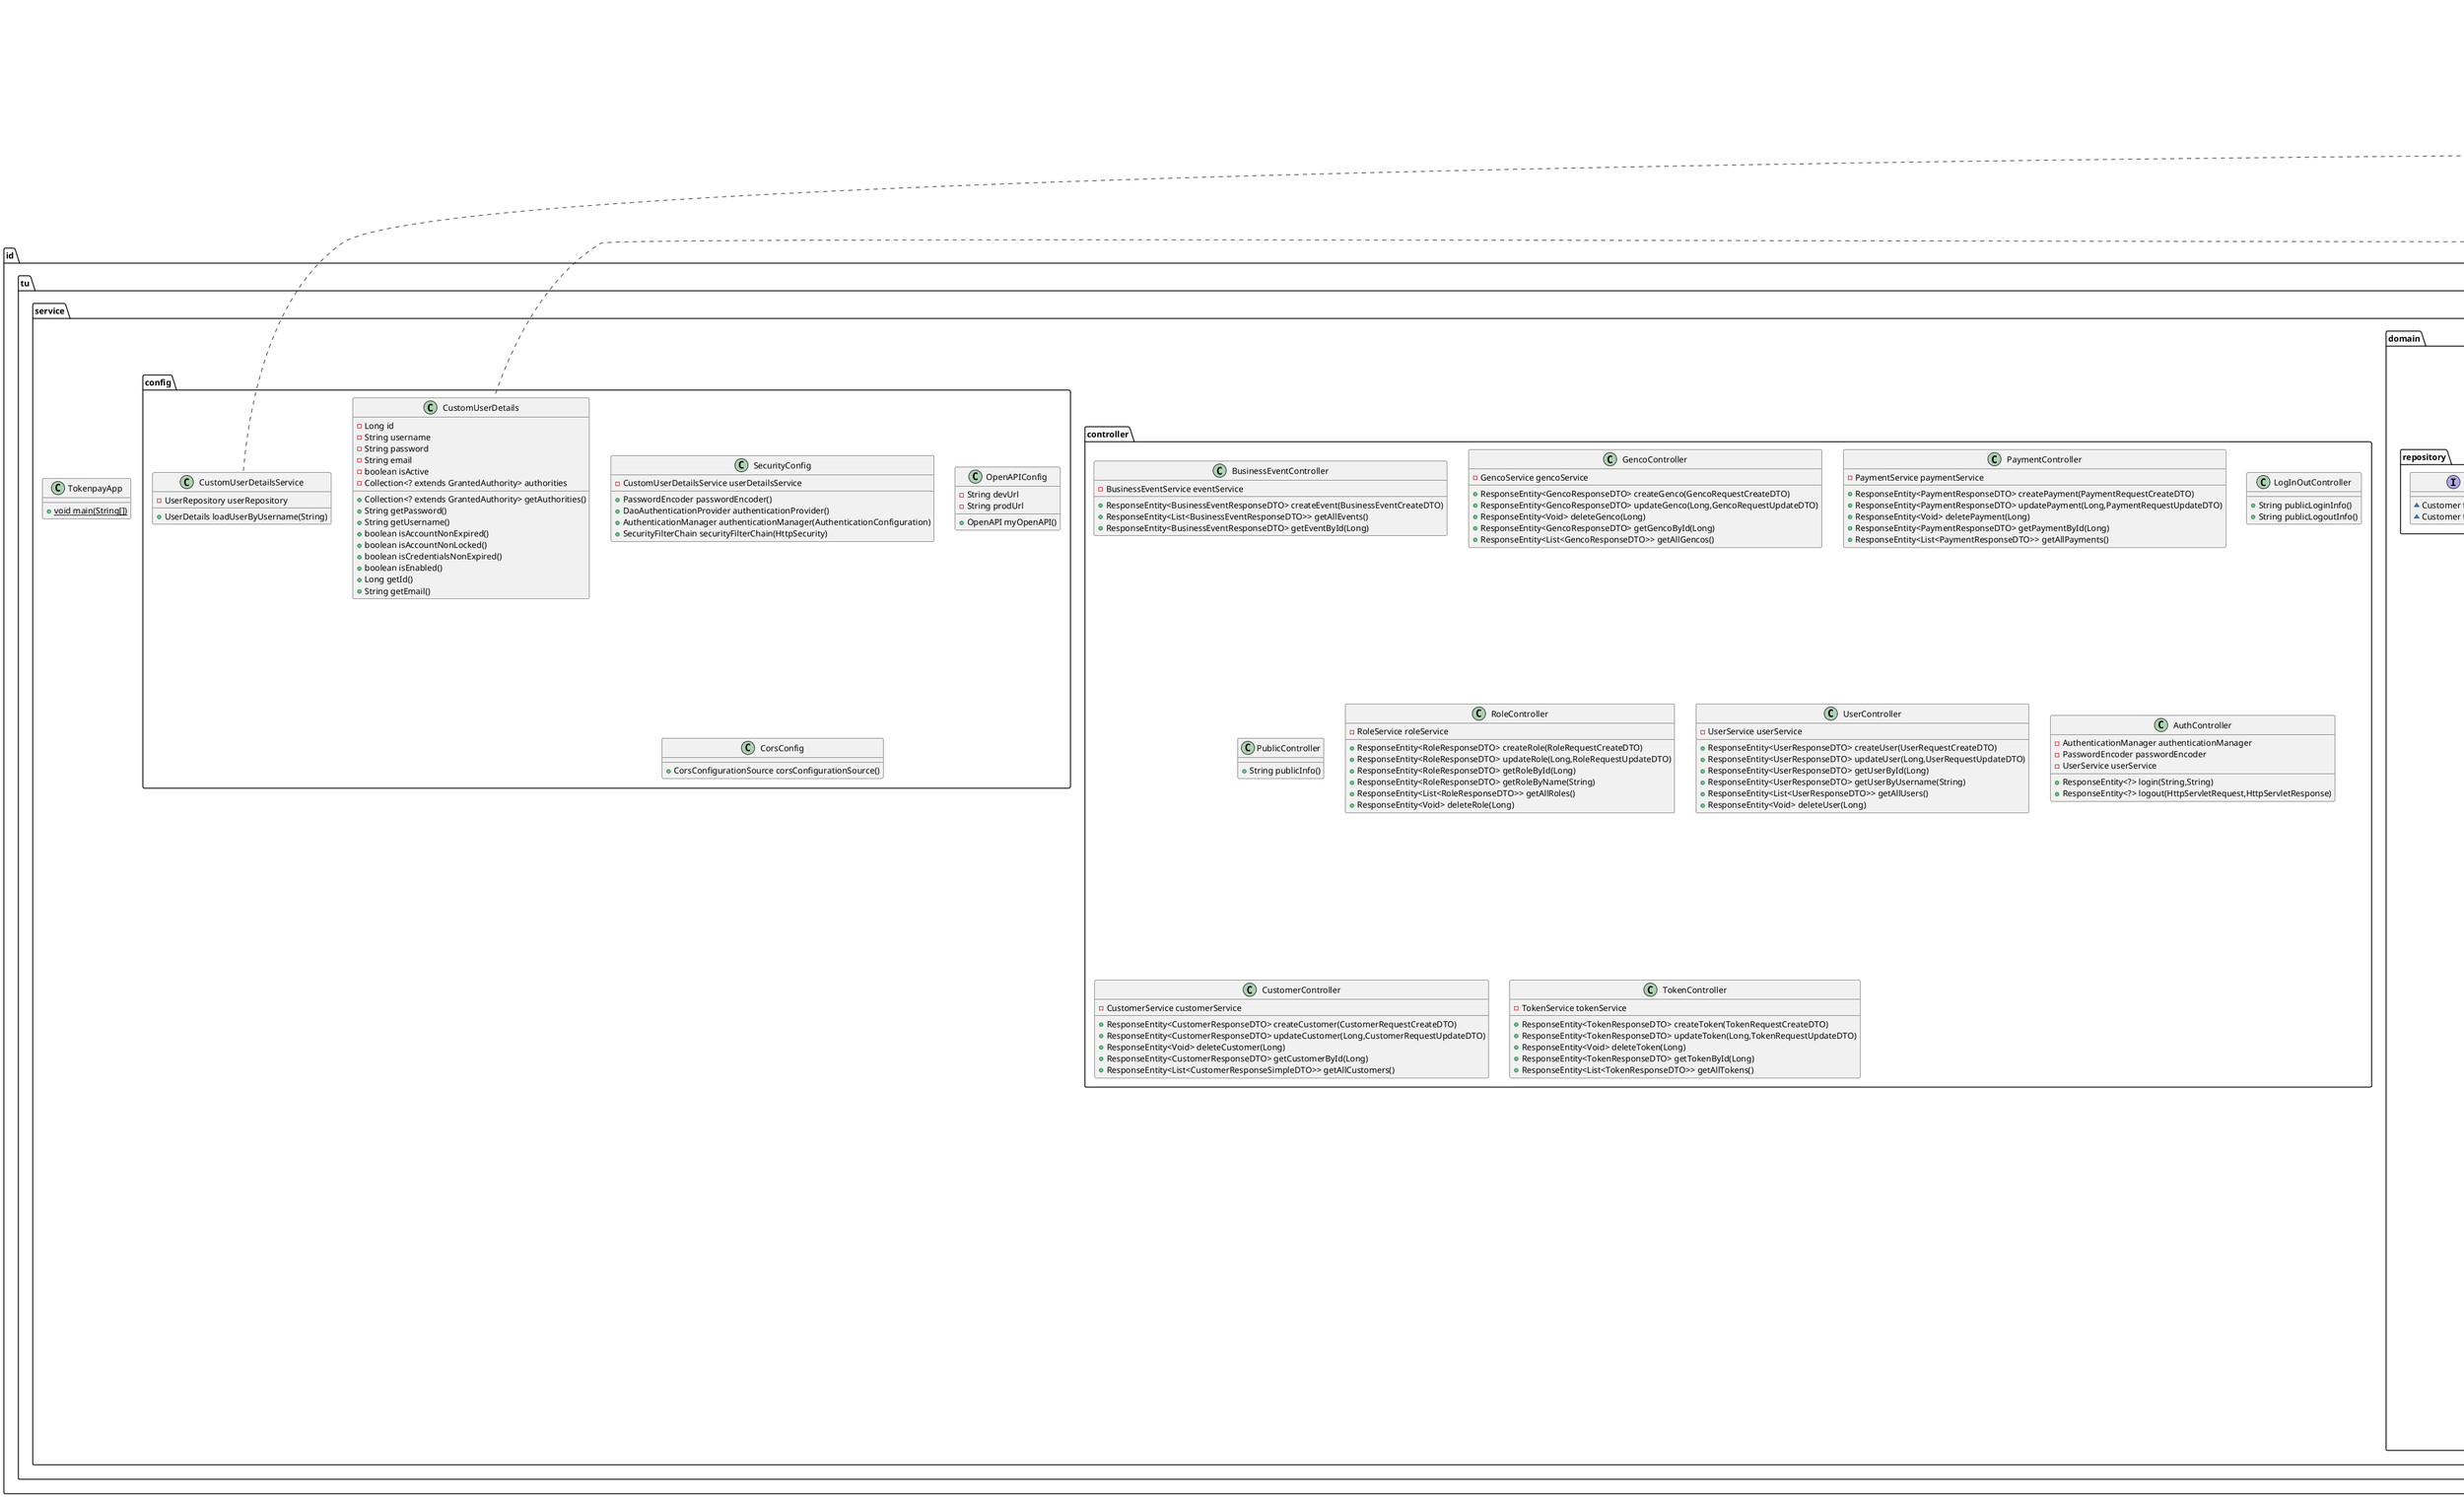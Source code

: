 @startuml
class id.tu.service.domain.dto.role.RoleResponseDTO {
- Long id
- String name
- String description
- LocalDateTime createdAt
- LocalDateTime updatedAt
}

interface id.tu.service.domain.mapper.BusinessEventMapper {
~ BusinessEvent toEntity(BusinessEventCreateDTO)
~ BusinessEventResponseDTO toResponseDTO(BusinessEvent)
~ void updateEntity(BusinessEvent,BusinessEventCreateDTO)
}

class id.tu.service.domain.model.genco.Genco {
- Long id
- String name
- String address
- String contactNumber
- String email
- Boolean isActive
- LocalDateTime createdAt
- LocalDateTime updatedAt
# void onCreate()
# void onUpdate()
}


class id.tu.service.domain.dto.customer.CustomerRequestUpdateDTO {
- Long id
- String name
- String email
- String phoneNumber
- String address
- String meterNumber
- TariffType tariffType
- Long gencoId
- CustomerType customerType
- CustomerStatus customerStatus
- String avatar
- String note
- Long userId
}

interface id.tu.service.domain.service.CustomerService {
~ CustomerResponseDTO createCustomer(CustomerRequestCreateDTO)
~ CustomerResponseDTO updateCustomer(Long,CustomerRequestUpdateDTO)
~ void deleteCustomer(Long)
~ CustomerResponseDTO getCustomerById(Long)
~ List<CustomerResponseSimpleDTO> getAllCustomers()
}

class id.tu.service.domain.dto.token.TokenResponseSimpleDTO {
- Long id
- String tokenCode
- Double amount
}

class id.tu.service.domain.dto.role.RoleRequestUpdateDTO {
- Long id
- String name
- String description
- Long updatedById
}

class id.tu.service.controller.BusinessEventController {
- BusinessEventService eventService
+ ResponseEntity<BusinessEventResponseDTO> createEvent(BusinessEventCreateDTO)
+ ResponseEntity<List<BusinessEventResponseDTO>> getAllEvents()
+ ResponseEntity<BusinessEventResponseDTO> getEventById(Long)
}


class id.tu.service.domain.dto.payment.PaymentRequestCreateDTO {
- Long tokenId
- Long customerId
- Double energyUsage
- Double amountPaid
- Double ppn
- Double ppj
- Double materai
- Double bankFee
- Double serviceFee
- Double total
- PaymentMethod paymentMethod
- String qris
- PaymentStatus paymentStatus
- PaymentPromo paymentPromo
- String note
}

interface id.tu.service.domain.mapper.PaymentMapper {
~ Payment toEntity(PaymentRequestCreateDTO)
~ void updateEntity(Payment,PaymentRequestUpdateDTO)
~ PaymentResponseDTO toResponseDTO(Payment)
}

class id.tu.service.domain.init.GencoDataInitializer {
- GencoRepository gencoRepository
+ void run(String)
}


enum id.tu.service.domain.model.customer.TariffType {
+  PREPAID
+  POSTPAID
}

class id.tu.service.controller.GencoController {
- GencoService gencoService
+ ResponseEntity<GencoResponseDTO> createGenco(GencoRequestCreateDTO)
+ ResponseEntity<GencoResponseDTO> updateGenco(Long,GencoRequestUpdateDTO)
+ ResponseEntity<Void> deleteGenco(Long)
+ ResponseEntity<GencoResponseDTO> getGencoById(Long)
+ ResponseEntity<List<GencoResponseDTO>> getAllGencos()
}


class id.tu.service.domain.dto.user.UserResponseSimpleDTO {
- Long id
- String username
- String email
}

class id.tu.service.domain.service.impl.UserServiceImpl {
- UserRepository userRepository
- UserMapper userMapper
- PasswordEncoder passwordEncoder
+ UserResponseDTO createUser(UserRequestCreateDTO)
+ UserResponseDTO updateUser(Long,UserRequestUpdateDTO)
+ UserResponseDTO getUserById(Long)
+ UserResponseDTO getUserByUsername(String)
+ List<UserResponseDTO> getAllUsers()
+ void deleteUserById(Long)
}


class id.tu.service.domain.model.token.Token {
- Long id
- String tokenCode
- Double amount
- Double unitsPurchased
- Genco genco
- LocalDateTime createdAt
- LocalDateTime expiresAt
- TokenStatus tokenStatus
- TokenType tokenType
# void onCreate()
}


interface id.tu.service.domain.repository.BusinessEventRepository {
}
class id.tu.service.domain.dto.token.TokenRequestCreateDTO {
- String tokenCode
- Double amount
- Double unitsPurchased
- Long gencoId
- LocalDateTime expiresAt
- TokenStatus tokenStatus
- TokenType tokenType
}

enum id.tu.service.domain.model.token.TokenType {
+  PUBLIC
+  PRIVATE
}

class id.tu.service.controller.PaymentController {
- PaymentService paymentService
+ ResponseEntity<PaymentResponseDTO> createPayment(PaymentRequestCreateDTO)
+ ResponseEntity<PaymentResponseDTO> updatePayment(Long,PaymentRequestUpdateDTO)
+ ResponseEntity<Void> deletePayment(Long)
+ ResponseEntity<PaymentResponseDTO> getPaymentById(Long)
+ ResponseEntity<List<PaymentResponseDTO>> getAllPayments()
}


interface id.tu.service.domain.repository.RoleRepository {
~ Optional<Role> findByName(String)
}

class id.tu.service.domain.service.impl.CustomerServiceImpl {
- CustomerRepository customerRepository
- CustomerMapper customerMapper
+ CustomerResponseDTO createCustomer(CustomerRequestCreateDTO)
+ CustomerResponseDTO updateCustomer(Long,CustomerRequestUpdateDTO)
+ void deleteCustomer(Long)
+ CustomerResponseDTO getCustomerById(Long)
+ List<CustomerResponseSimpleDTO> getAllCustomers()
}


class id.tu.service.controller.LogInOutController {
+ String publicLoginInfo()
+ String publicLogoutInfo()
}

class id.tu.service.domain.dto.payment.PaymentResponseSimpleDTO {
- Long id
- Double amountPaid
- PaymentMethod paymentMethod
- PaymentStatus paymentStatus
- LocalDateTime timestamp
}

class id.tu.service.config.CustomUserDetails {
- Long id
- String username
- String password
- String email
- boolean isActive
- Collection<? extends GrantedAuthority> authorities
+ Collection<? extends GrantedAuthority> getAuthorities()
+ String getPassword()
+ String getUsername()
+ boolean isAccountNonExpired()
+ boolean isAccountNonLocked()
+ boolean isCredentialsNonExpired()
+ boolean isEnabled()
+ Long getId()
+ String getEmail()
}


interface id.tu.service.domain.mapper.TokenMapper {
~ Token toEntity(TokenRequestCreateDTO)
~ void updateEntity(Token,TokenRequestUpdateDTO)
~ TokenResponseDTO toResponseDTO(Token)
~ TokenResponseSimpleDTO toSimpleResponseDTO(Token)
}

class id.tu.service.domain.init.UserDataInitializer {
- UserRepository userRepository
- RoleRepository roleRepository
- PasswordEncoder passwordEncoder
+ void run(String)
- void initializeUsers()
- Role getRoleFromRepository(String)
}


class id.tu.service.domain.init.RoleDataInitializer {
- RoleRepository roleRepository
+ void run(String)
- void initializeRoles()
- Role createRole(String,String)
}


enum id.tu.service.domain.model.customer.CustomerType {
+  RESIDENTIAL
+  COMMERCIAL
+  INDUSTRIAL
}

class id.tu.service.domain.dto.token.TokenRequestUpdateDTO {
- Long id
- Double amount
- Double unitsPurchased
- Long gencoId
- LocalDateTime expiresAt
- TokenStatus tokenStatus
- TokenType tokenType
}

class id.tu.service.controller.PublicController {
+ String publicInfo()
}

class id.tu.service.domain.init.TokenDataInitializer {
- TokenRepository tokenRepository
- GencoRepository gencoRepository
+ void run(String)
}


class id.tu.service.domain.dto.customer.CustomerResponseSimpleDTO {
- Long id
- String name
- String email
- String phoneNumber
- String meterNumber
- TariffType tariffType
- CustomerType customerType
- CustomerStatus customerStatus
}

class id.tu.service.domain.service.impl.GencoServiceImpl {
- GencoRepository gencoRepository
- GencoMapper gencoMapper
- TokenRepository tokenRepository
+ GencoResponseDTO createGenco(GencoRequestCreateDTO)
+ GencoResponseDTO updateGenco(Long,GencoRequestUpdateDTO)
+ void deleteGenco(Long)
+ GencoResponseDTO getGencoById(Long)
+ List<GencoResponseDTO> getAllGencos()
}


class id.tu.service.domain.dto.payment.PaymentRequestUpdateDTO {
- Long id
- Double energyUsage
- Double amountPaid
- Double ppn
- Double ppj
- Double materai
- Double bankFee
- Double serviceFee
- Double total
- PaymentMethod paymentMethod
- String qris
- PaymentStatus paymentStatus
- PaymentPromo paymentPromo
- String note
}

interface id.tu.service.domain.mapper.RoleMapper {
~ {static} RoleMapper INSTANCE
~ RoleResponseDTO toResponseDTO(Role)
~ Role toEntity(RoleRequestCreateDTO)
~ Role toEntity(RoleRequestUpdateDTO)
~ void updateEntityFromDTO(RoleRequestUpdateDTO,Role)
}


class id.tu.service.config.SecurityConfig {
- CustomUserDetailsService userDetailsService
+ PasswordEncoder passwordEncoder()
+ DaoAuthenticationProvider authenticationProvider()
+ AuthenticationManager authenticationManager(AuthenticationConfiguration)
+ SecurityFilterChain securityFilterChain(HttpSecurity)
}


enum id.tu.service.domain.model.notif.BusinessEventType {
+  PAYMENT
}

interface id.tu.service.domain.repository.GencoRepository {
}
enum id.tu.service.domain.model.genco.GencoStatus {
}
class id.tu.service.domain.dto.genco.GencoResponseDTO {
- Long id
- String name
- String address
- String contactNumber
- String email
- Boolean isActive
- LocalDateTime createdAt
- LocalDateTime updatedAt
}

class id.tu.service.domain.dto.event.BusinessEventResponseDTO {
- Long id
- String eventName
- BusinessEventType eventType
- String description
- String customerName
- String tokenCode
- Double paymentAmount
- LocalDateTime occurredAt
- LocalDateTime createdAt
}

class id.tu.service.controller.RoleController {
- RoleService roleService
+ ResponseEntity<RoleResponseDTO> createRole(RoleRequestCreateDTO)
+ ResponseEntity<RoleResponseDTO> updateRole(Long,RoleRequestUpdateDTO)
+ ResponseEntity<RoleResponseDTO> getRoleById(Long)
+ ResponseEntity<RoleResponseDTO> getRoleByName(String)
+ ResponseEntity<List<RoleResponseDTO>> getAllRoles()
+ ResponseEntity<Void> deleteRole(Long)
}


class id.tu.service.domain.dto.user.UserRequestUpdateDTO {
- Long id
- String username
- String email
- String password
- Set<Long> roleIds
- UserStatus status
- Long updatedById
}

interface id.tu.service.domain.repository.UserRepository {
~ Optional<User> findByUsername(String)
~ boolean existsByEmail(String)
}

class id.tu.service.controller.UserController {
- UserService userService
+ ResponseEntity<UserResponseDTO> createUser(UserRequestCreateDTO)
+ ResponseEntity<UserResponseDTO> updateUser(Long,UserRequestUpdateDTO)
+ ResponseEntity<UserResponseDTO> getUserById(Long)
+ ResponseEntity<UserResponseDTO> getUserByUsername(String)
+ ResponseEntity<List<UserResponseDTO>> getAllUsers()
+ ResponseEntity<Void> deleteUser(Long)
}


class id.tu.service.domain.service.impl.BusinessEventServiceImpl {
- BusinessEventRepository eventRepository
- BusinessEventMapper eventMapper
+ BusinessEventResponseDTO createEvent(BusinessEventCreateDTO)
+ List<BusinessEventResponseDTO> getAllEvents()
+ BusinessEventResponseDTO getEventById(Long)
}


class id.tu.service.domain.dto.payment.PaymentResponseDTO {
- Long id
- Long tokenId
- String tokenCode
- Long customerId
- String customerName
- Double energyUsage
- Double amountPaid
- Double ppn
- Double ppj
- Double materai
- Double bankFee
- Double serviceFee
- Double total
- PaymentMethod paymentMethod
- String qris
- PaymentStatus paymentStatus
- PaymentPromo paymentPromo
- LocalDateTime timestamp
- String note
}

interface id.tu.service.domain.repository.PaymentRepository {
~ List<Token> findAllByTokenId(Long)
~ void deleteAllByTokenId(Long)
}

enum id.tu.service.domain.model.payment.PaymentStatus {
+  SUCCESS
}

class id.tu.service.domain.service.impl.RoleServiceImpl {
- RoleRepository roleRepository
- RoleMapper roleMapper
+ RoleResponseDTO createRole(RoleRequestCreateDTO)
+ RoleResponseDTO updateRole(Long,RoleRequestUpdateDTO)
+ RoleResponseDTO getRoleById(Long)
+ RoleResponseDTO getRoleByName(String)
+ List<RoleResponseDTO> getAllRoles()
+ void deleteRoleById(Long)
}


class id.tu.service.domain.init.CustomerDataInitializer {
- CustomerRepository customerRepository
+ void run(String)
}


interface id.tu.service.domain.service.TokenService {
~ TokenResponseDTO createToken(TokenRequestCreateDTO)
~ TokenResponseDTO updateToken(Long,TokenRequestUpdateDTO)
~ void deleteToken(Long)
~ TokenResponseDTO getTokenById(Long)
~ List<TokenResponseDTO> getAllTokens()
}

enum id.tu.service.domain.model.payment.PaymentPromo {
+  NO_PROMO
}

class id.tu.service.domain.dto.genco.GencoRequestUpdateDTO {
- Long id
- String name
- String address
- String contactNumber
- String email
- Boolean isActive
}

interface id.tu.service.domain.mapper.GencoMapper {
~ Genco toEntity(GencoRequestCreateDTO)
~ void updateEntity(Genco,GencoRequestUpdateDTO)
~ GencoResponseDTO toResponseDTO(Genco)
~ GencoResponseSimpleDTO toSimpleResponseDTO(Genco)
~ List<GencoResponseSimpleDTO> toSimpleResponseDTOList(List<Genco>)
}

class id.tu.service.domain.dto.user.UserRequestCreateDTO {
- String username
- String email
- String password
- Set<Long> roleIds
- UserStatus status
- Long createdById
}

class id.tu.service.domain.model.payment.Payment {
- Long id
- Token token
- Customer customer
- Double energyUsage
- Double amountPaid
- Double ppn
- Double ppj
- Double materai
- Double bankFee
- Double serviceFee
- Double total
- PaymentMethod paymentMethod
- String qris
- PaymentStatus paymentStatus
- PaymentPromo paymentPromo
- LocalDateTime timestamp
- String note
# void onCreate()
}


enum id.tu.service.domain.model.user.UserStatus {
+  ACTIVE
+  INACTIVE
+  TERMINATE
}

interface id.tu.service.domain.service.BusinessEventService {
~ BusinessEventResponseDTO createEvent(BusinessEventCreateDTO)
~ List<BusinessEventResponseDTO> getAllEvents()
~ BusinessEventResponseDTO getEventById(Long)
}

interface id.tu.service.domain.service.UserService {
~ UserResponseDTO createUser(UserRequestCreateDTO)
~ UserResponseDTO updateUser(Long,UserRequestUpdateDTO)
~ UserResponseDTO getUserById(Long)
~ UserResponseDTO getUserByUsername(String)
~ List<UserResponseDTO> getAllUsers()
~ void deleteUserById(Long)
}

class id.tu.service.TokenpayApp {
+ {static} void main(String[])
}

class id.tu.service.controller.AuthController {
- AuthenticationManager authenticationManager
- PasswordEncoder passwordEncoder
- UserService userService
+ ResponseEntity<?> login(String,String)
+ ResponseEntity<?> logout(HttpServletRequest,HttpServletResponse)
}


class id.tu.service.domain.dto.token.TokenResponseDTO {
- Long id
- String tokenCode
- Double amount
- Double unitsPurchased
- GencoResponseDTO genco
- LocalDateTime createdAt
- LocalDateTime expiresAt
- TokenStatus tokenStatus
- TokenType tokenType
}

enum id.tu.service.domain.model.payment.PaymentMethod {
+  BANK_TRANSFER
}

enum id.tu.service.domain.model.genco.GencoType {
}
class id.tu.service.domain.dto.genco.GencoResponseSimpleDTO {
- Long id
- String name
- Boolean isActive
}

class id.tu.service.domain.service.impl.PaymentServiceImpl {
- PaymentRepository paymentRepository
- CustomerRepository customerRepository
- TokenRepository tokenRepository
- PaymentMapper paymentMapper
+ PaymentResponseDTO createPayment(PaymentRequestCreateDTO)
+ PaymentResponseDTO updatePayment(Long,PaymentRequestUpdateDTO)
+ void deletePayment(Long)
+ PaymentResponseDTO getPaymentById(Long)
+ List<PaymentResponseDTO> getAllPayments()
}


class id.tu.service.config.CustomUserDetailsService {
- UserRepository userRepository
+ UserDetails loadUserByUsername(String)
}


class id.tu.service.domain.model.notif.BusinessEvent {
- Long id
- String eventName
- BusinessEventType eventType
- String description
- Customer customer
- Token tokenBill
- Payment payment
- LocalDateTime occurredAt
- LocalDateTime createdAt
# void onCreate()
}


class id.tu.service.domain.service.impl.TokenServiceImpl {
- TokenRepository tokenRepository
- GencoRepository gencoRepository
- TokenMapper tokenMapper
+ TokenResponseDTO createToken(TokenRequestCreateDTO)
+ TokenResponseDTO updateToken(Long,TokenRequestUpdateDTO)
+ void deleteToken(Long)
+ TokenResponseDTO getTokenById(Long)
+ List<TokenResponseDTO> getAllTokens()
}


interface id.tu.service.domain.service.PaymentService {
~ PaymentResponseDTO createPayment(PaymentRequestCreateDTO)
~ PaymentResponseDTO updatePayment(Long,PaymentRequestUpdateDTO)
~ void deletePayment(Long)
~ PaymentResponseDTO getPaymentById(Long)
~ List<PaymentResponseDTO> getAllPayments()
}

class id.tu.service.config.OpenAPIConfig {
- String devUrl
- String prodUrl
+ OpenAPI myOpenAPI()
}


class id.tu.service.domain.dto.customer.CustomerResponseDTO {
- Long id
- String name
- String email
- String phoneNumber
- String address
- String meterNumber
- TariffType tariffType
- Long gencoId
- String gencoName
- Boolean isActive
- LocalDateTime createdAt
- LocalDateTime updatedAt
- CustomerType customerType
- CustomerStatus customerStatus
- String avatar
- String note
- Long userId
- String userName
- List<PaymentResponseSimpleDTO> payments
}

interface id.tu.service.domain.mapper.UserMapper {
~ UserResponseDTO toResponseDTO(User)
~ User toEntity(UserRequestCreateDTO)
~ User toEntity(UserRequestUpdateDTO)
~ void updateEntityFromDTO(UserRequestUpdateDTO,User)
~ Set<Role> mapRoleIdsToRoles(Set<Long>)
~ User mapToUser(Long)
~ UserResponseSimpleDTO toUserResponseSimpleDTO(User)
~ List<UserResponseSimpleDTO> toUserResponseSimpleDTOList(List<User>)
}

class id.tu.service.controller.CustomerController {
- CustomerService customerService
+ ResponseEntity<CustomerResponseDTO> createCustomer(CustomerRequestCreateDTO)
+ ResponseEntity<CustomerResponseDTO> updateCustomer(Long,CustomerRequestUpdateDTO)
+ ResponseEntity<Void> deleteCustomer(Long)
+ ResponseEntity<CustomerResponseDTO> getCustomerById(Long)
+ ResponseEntity<List<CustomerResponseSimpleDTO>> getAllCustomers()
}


class id.tu.service.domain.model.user.User {
- Long id
- String username
- String email
- String password
- UserStatus status
- Set<Role> roles
- LocalDateTime createdAt
- LocalDateTime updatedAt
- User createdBy
- User updatedBy
# void onCreate()
# void onUpdate()
}


interface id.tu.service.domain.repository.TokenRepository {
~ List<Token> findAllByGencoId(Long)
~ void deleteAllByGencoId(Long)
}

class id.tu.service.domain.model.user.Role {
- Long id
- String name
- String description
- Set<User> users
- LocalDateTime createdAt
- LocalDateTime updatedAt
- User createdBy
- User updatedBy
# void onCreate()
# void onUpdate()
}


enum id.tu.service.domain.model.customer.CustomerStatus {
+  ACTIVE
+  INACTIVE
}

class id.tu.service.domain.model.customer.Customer {
- Long id
- String name
- String email
- String phoneNumber
- String address
- String meterNumber
- TariffType tariffType
- Genco genco
- Boolean isActive
- LocalDateTime createdAt
- LocalDateTime updatedAt
- CustomerType customerType
- CustomerStatus customerStatus
- String avatar
- String note
- User user
- List<Payment> payments
# void onCreate()
# void onUpdate()
}


interface id.tu.service.domain.service.RoleService {
~ RoleResponseDTO createRole(RoleRequestCreateDTO)
~ RoleResponseDTO updateRole(Long,RoleRequestUpdateDTO)
~ RoleResponseDTO getRoleById(Long)
~ RoleResponseDTO getRoleByName(String)
~ List<RoleResponseDTO> getAllRoles()
~ void deleteRoleById(Long)
}

class id.tu.service.domain.dto.genco.GencoRequestCreateDTO {
- String name
- String address
- String contactNumber
- String email
- Boolean isActive
}

enum id.tu.service.domain.model.token.TokenStatus {
+  ACTIVE
+  INACTIVE
}

class id.tu.service.domain.dto.user.UserResponseDTO {
- Long id
- String username
- String password
- String email
- Set<RoleResponseDTO> roles
- UserStatus status
- LocalDateTime createdAt
- LocalDateTime updatedAt
- UserResponseSimpleDTO createdBy
- UserResponseSimpleDTO updatedBy
}

class id.tu.service.config.CorsConfig {
+ CorsConfigurationSource corsConfigurationSource()
}

interface id.tu.service.domain.repository.CustomerRepository {
~ Customer findByMeterNumber(String)
~ Customer findByEmail(String)
}

class id.tu.service.domain.dto.customer.CustomerRequestCreateDTO {
- String name
- String email
- String phoneNumber
- String address
- String meterNumber
- TariffType tariffType
- Long gencoId
- CustomerType customerType
- CustomerStatus customerStatus
- String avatar
- String note
- Long userId
}

class id.tu.service.controller.TokenController {
- TokenService tokenService
+ ResponseEntity<TokenResponseDTO> createToken(TokenRequestCreateDTO)
+ ResponseEntity<TokenResponseDTO> updateToken(Long,TokenRequestUpdateDTO)
+ ResponseEntity<Void> deleteToken(Long)
+ ResponseEntity<TokenResponseDTO> getTokenById(Long)
+ ResponseEntity<List<TokenResponseDTO>> getAllTokens()
}


class id.tu.service.domain.init.BusinessEventDataInitializer {
- BusinessEventRepository eventRepository
- CustomerRepository customerRepository
- TokenRepository tokenRepository
- PaymentRepository paymentRepository
+ void run(String)
}


class id.tu.service.domain.dto.role.RoleRequestCreateDTO {
- String name
- String description
- Long createdById
}

class id.tu.service.domain.dto.event.BusinessEventCreateDTO {
- String eventName
- BusinessEventType eventType
- String description
- Long customerId
- Long tokenBillId
- Long paymentId
- String occurredAt
}

class id.tu.service.domain.init.PaymentDataInitializer {
- PaymentRepository paymentRepository
- TokenRepository tokenRepository
- CustomerRepository customerRepository
+ void run(String)
}


interface id.tu.service.domain.mapper.CustomerMapper {
~ Customer toEntity(CustomerRequestCreateDTO)
~ void updateEntity(Customer,CustomerRequestUpdateDTO)
~ CustomerResponseDTO toResponseDTO(Customer)
~ CustomerResponseSimpleDTO toSimpleResponseDTO(Customer)
~ List<CustomerResponseSimpleDTO> toSimpleResponseDTOList(List<Customer>)
~ List<PaymentResponseSimpleDTO> mapPayments(Customer)
}

interface id.tu.service.domain.service.GencoService {
~ GencoResponseDTO createGenco(GencoRequestCreateDTO)
~ GencoResponseDTO updateGenco(Long,GencoRequestUpdateDTO)
~ void deleteGenco(Long)
~ GencoResponseDTO getGencoById(Long)
~ List<GencoResponseDTO> getAllGencos()
}



org.springframework.boot.CommandLineRunner <|.. id.tu.service.domain.init.GencoDataInitializer
id.tu.service.domain.service.UserService <|.. id.tu.service.domain.service.impl.UserServiceImpl
org.springframework.data.jpa.repository.JpaRepository <|-- id.tu.service.domain.repository.BusinessEventRepository
org.springframework.data.jpa.repository.JpaRepository <|-- id.tu.service.domain.repository.RoleRepository
id.tu.service.domain.service.CustomerService <|.. id.tu.service.domain.service.impl.CustomerServiceImpl
org.springframework.security.core.userdetails.UserDetails <|.. id.tu.service.config.CustomUserDetails
org.springframework.boot.CommandLineRunner <|.. id.tu.service.domain.init.UserDataInitializer
org.springframework.boot.CommandLineRunner <|.. id.tu.service.domain.init.RoleDataInitializer
org.springframework.boot.CommandLineRunner <|.. id.tu.service.domain.init.TokenDataInitializer
id.tu.service.domain.service.GencoService <|.. id.tu.service.domain.service.impl.GencoServiceImpl
org.springframework.data.jpa.repository.JpaRepository <|-- id.tu.service.domain.repository.GencoRepository
org.springframework.data.jpa.repository.JpaRepository <|-- id.tu.service.domain.repository.UserRepository
id.tu.service.domain.service.BusinessEventService <|.. id.tu.service.domain.service.impl.BusinessEventServiceImpl
org.springframework.data.jpa.repository.JpaRepository <|-- id.tu.service.domain.repository.PaymentRepository
id.tu.service.domain.service.RoleService <|.. id.tu.service.domain.service.impl.RoleServiceImpl
org.springframework.boot.CommandLineRunner <|.. id.tu.service.domain.init.CustomerDataInitializer
id.tu.service.domain.service.PaymentService <|.. id.tu.service.domain.service.impl.PaymentServiceImpl
org.springframework.security.core.userdetails.UserDetailsService <|.. id.tu.service.config.CustomUserDetailsService
id.tu.service.domain.service.TokenService <|.. id.tu.service.domain.service.impl.TokenServiceImpl
org.springframework.data.jpa.repository.JpaRepository <|-- id.tu.service.domain.repository.TokenRepository
org.springframework.data.jpa.repository.JpaRepository <|-- id.tu.service.domain.repository.CustomerRepository
org.springframework.boot.CommandLineRunner <|.. id.tu.service.domain.init.BusinessEventDataInitializer
org.springframework.boot.CommandLineRunner <|.. id.tu.service.domain.init.PaymentDataInitializer
@enduml